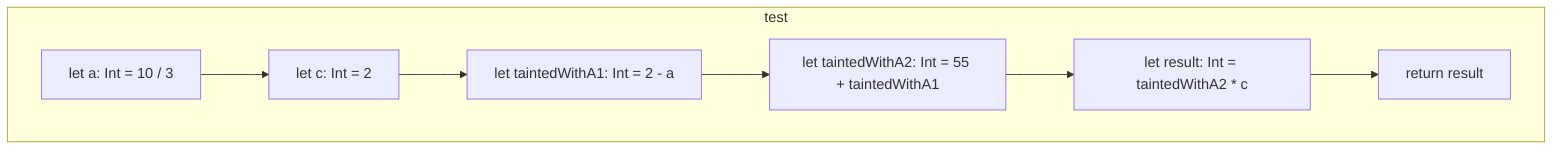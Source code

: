 graph TD
subgraph test
    test_141["let a: Int = 10 / 3"]
    test_142["let c: Int = 2"]
    test_144["let taintedWithA1: Int = 2 - a"]
    test_146["let taintedWithA2: Int = 55 + taintedWithA1"]
    test_148["let result: Int = taintedWithA2 * c"]
    test_150["return result"]:::exitNode
    test_141 --> test_142
    test_142 --> test_144
    test_144 --> test_146
    test_146 --> test_148
    test_148 --> test_150
end